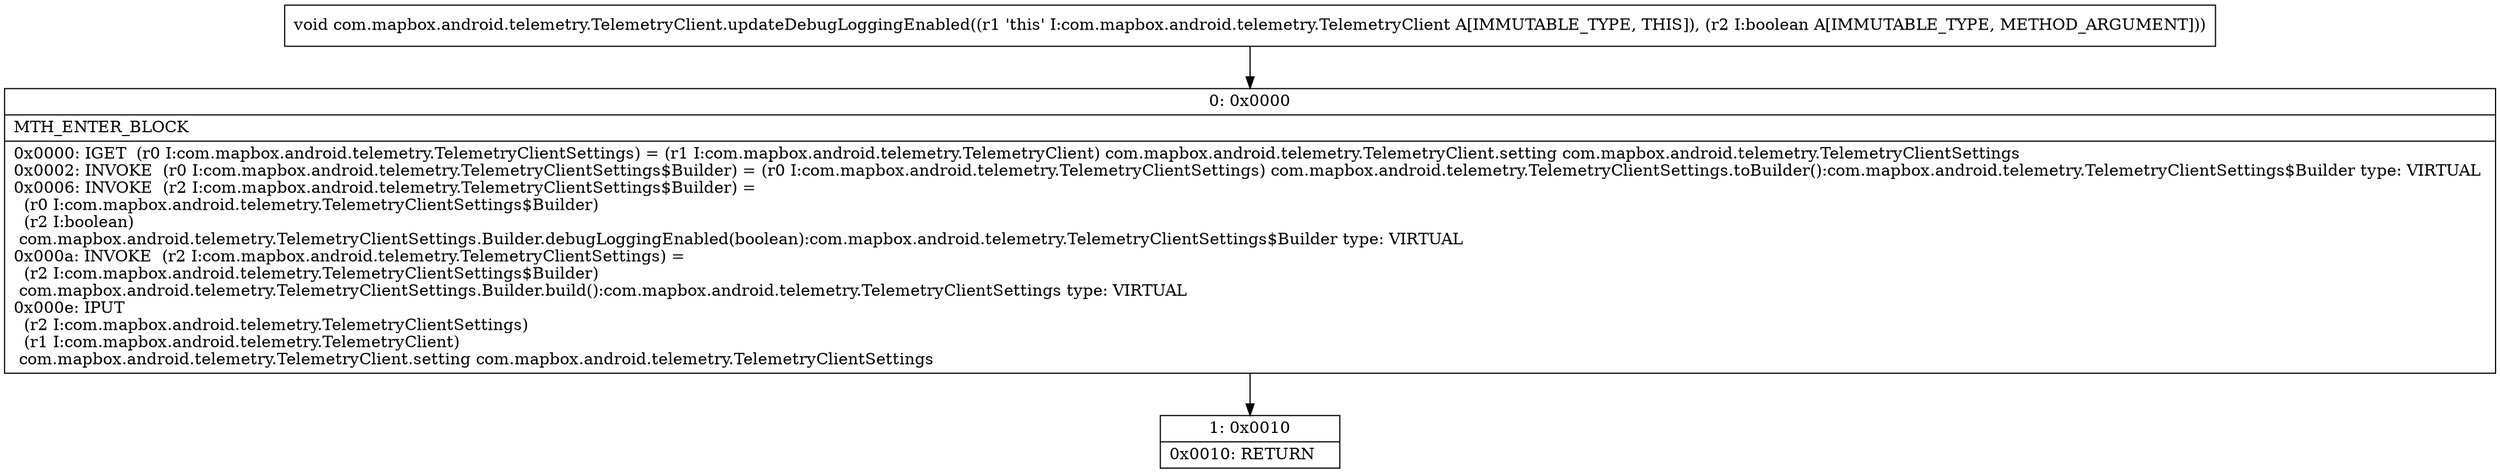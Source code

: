 digraph "CFG forcom.mapbox.android.telemetry.TelemetryClient.updateDebugLoggingEnabled(Z)V" {
Node_0 [shape=record,label="{0\:\ 0x0000|MTH_ENTER_BLOCK\l|0x0000: IGET  (r0 I:com.mapbox.android.telemetry.TelemetryClientSettings) = (r1 I:com.mapbox.android.telemetry.TelemetryClient) com.mapbox.android.telemetry.TelemetryClient.setting com.mapbox.android.telemetry.TelemetryClientSettings \l0x0002: INVOKE  (r0 I:com.mapbox.android.telemetry.TelemetryClientSettings$Builder) = (r0 I:com.mapbox.android.telemetry.TelemetryClientSettings) com.mapbox.android.telemetry.TelemetryClientSettings.toBuilder():com.mapbox.android.telemetry.TelemetryClientSettings$Builder type: VIRTUAL \l0x0006: INVOKE  (r2 I:com.mapbox.android.telemetry.TelemetryClientSettings$Builder) = \l  (r0 I:com.mapbox.android.telemetry.TelemetryClientSettings$Builder)\l  (r2 I:boolean)\l com.mapbox.android.telemetry.TelemetryClientSettings.Builder.debugLoggingEnabled(boolean):com.mapbox.android.telemetry.TelemetryClientSettings$Builder type: VIRTUAL \l0x000a: INVOKE  (r2 I:com.mapbox.android.telemetry.TelemetryClientSettings) = \l  (r2 I:com.mapbox.android.telemetry.TelemetryClientSettings$Builder)\l com.mapbox.android.telemetry.TelemetryClientSettings.Builder.build():com.mapbox.android.telemetry.TelemetryClientSettings type: VIRTUAL \l0x000e: IPUT  \l  (r2 I:com.mapbox.android.telemetry.TelemetryClientSettings)\l  (r1 I:com.mapbox.android.telemetry.TelemetryClient)\l com.mapbox.android.telemetry.TelemetryClient.setting com.mapbox.android.telemetry.TelemetryClientSettings \l}"];
Node_1 [shape=record,label="{1\:\ 0x0010|0x0010: RETURN   \l}"];
MethodNode[shape=record,label="{void com.mapbox.android.telemetry.TelemetryClient.updateDebugLoggingEnabled((r1 'this' I:com.mapbox.android.telemetry.TelemetryClient A[IMMUTABLE_TYPE, THIS]), (r2 I:boolean A[IMMUTABLE_TYPE, METHOD_ARGUMENT])) }"];
MethodNode -> Node_0;
Node_0 -> Node_1;
}

